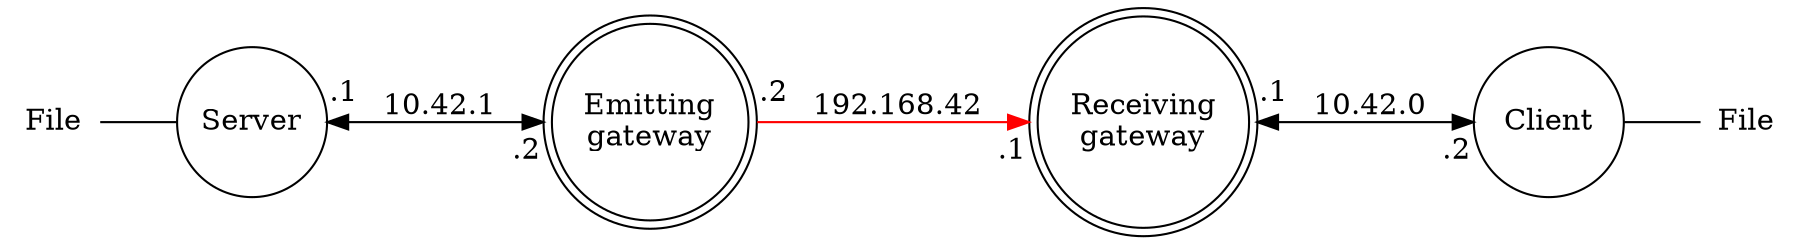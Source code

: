digraph diode {
	graph [bgcolor = "transparent"];
	rankdir=LR;
	node [shape = circle, width = "1", style = filled, fillcolor = "white"];
	fia [label = "File", shape = plaintext, style = "", width = "0.6"];
	fib [label = "File", shape = plaintext, style = "", width = "0.6"];
	serv [label = "Server"];
	ega [shape = doublecircle, label = "Emitting\ngateway"];
	rga [shape = doublecircle, label = "Receiving\ngateway"];
	clie [label = "Client"];

	fia -> serv [dir = none];
	serv -> ega [dir = both, label = "  10.42.1 ", headlabel = ".2", taillabel = ".1", labeldistance = 1.6, labelangle = 60];
	ega -> rga [dir = normal, label = "  192.168.42 ", headlabel = ".1", taillabel = ".2", labeldistance = 1.6, labelangle = 60, color = red];
	rga -> clie [dir = both, label = "  10.42.0 ", headlabel = ".2", taillabel = ".1", labeldistance = 1.6, labelangle = 60];
	clie -> fib [dir = none];
}
